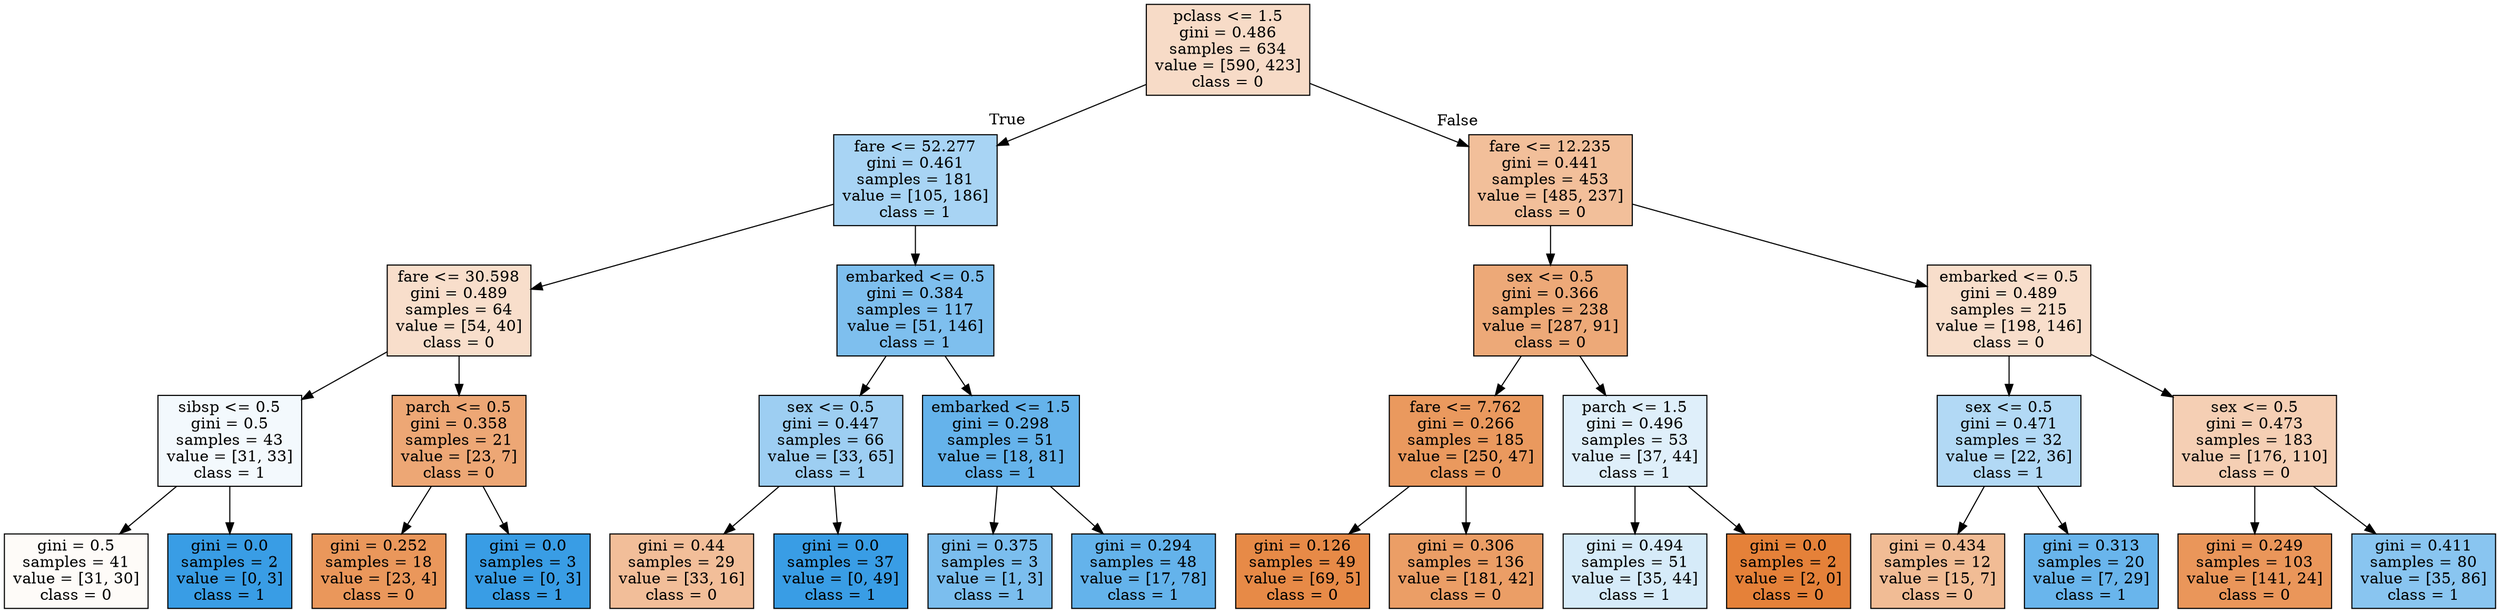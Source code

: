 digraph Tree {
node [shape=box, style="filled", color="black"] ;
graph [ranksep=equally, splines=polyline] ;
0 [label="pclass <= 1.5\ngini = 0.486\nsamples = 634\nvalue = [590, 423]\nclass = 0", fillcolor="#e5813948"] ;
1 [label="fare <= 52.277\ngini = 0.461\nsamples = 181\nvalue = [105, 186]\nclass = 1", fillcolor="#399de56f"] ;
0 -> 1 [labeldistance=2.5, labelangle=45, headlabel="True"] ;
2 [label="fare <= 30.598\ngini = 0.489\nsamples = 64\nvalue = [54, 40]\nclass = 0", fillcolor="#e5813942"] ;
1 -> 2 ;
3 [label="sibsp <= 0.5\ngini = 0.5\nsamples = 43\nvalue = [31, 33]\nclass = 1", fillcolor="#399de50f"] ;
2 -> 3 ;
4 [label="gini = 0.5\nsamples = 41\nvalue = [31, 30]\nclass = 0", fillcolor="#e5813908"] ;
3 -> 4 ;
5 [label="gini = 0.0\nsamples = 2\nvalue = [0, 3]\nclass = 1", fillcolor="#399de5ff"] ;
3 -> 5 ;
6 [label="parch <= 0.5\ngini = 0.358\nsamples = 21\nvalue = [23, 7]\nclass = 0", fillcolor="#e58139b1"] ;
2 -> 6 ;
7 [label="gini = 0.252\nsamples = 18\nvalue = [23, 4]\nclass = 0", fillcolor="#e58139d3"] ;
6 -> 7 ;
8 [label="gini = 0.0\nsamples = 3\nvalue = [0, 3]\nclass = 1", fillcolor="#399de5ff"] ;
6 -> 8 ;
9 [label="embarked <= 0.5\ngini = 0.384\nsamples = 117\nvalue = [51, 146]\nclass = 1", fillcolor="#399de5a6"] ;
1 -> 9 ;
10 [label="sex <= 0.5\ngini = 0.447\nsamples = 66\nvalue = [33, 65]\nclass = 1", fillcolor="#399de57e"] ;
9 -> 10 ;
11 [label="gini = 0.44\nsamples = 29\nvalue = [33, 16]\nclass = 0", fillcolor="#e5813983"] ;
10 -> 11 ;
12 [label="gini = 0.0\nsamples = 37\nvalue = [0, 49]\nclass = 1", fillcolor="#399de5ff"] ;
10 -> 12 ;
13 [label="embarked <= 1.5\ngini = 0.298\nsamples = 51\nvalue = [18, 81]\nclass = 1", fillcolor="#399de5c6"] ;
9 -> 13 ;
14 [label="gini = 0.375\nsamples = 3\nvalue = [1, 3]\nclass = 1", fillcolor="#399de5aa"] ;
13 -> 14 ;
15 [label="gini = 0.294\nsamples = 48\nvalue = [17, 78]\nclass = 1", fillcolor="#399de5c7"] ;
13 -> 15 ;
16 [label="fare <= 12.235\ngini = 0.441\nsamples = 453\nvalue = [485, 237]\nclass = 0", fillcolor="#e5813982"] ;
0 -> 16 [labeldistance=2.5, labelangle=-45, headlabel="False"] ;
17 [label="sex <= 0.5\ngini = 0.366\nsamples = 238\nvalue = [287, 91]\nclass = 0", fillcolor="#e58139ae"] ;
16 -> 17 ;
18 [label="fare <= 7.762\ngini = 0.266\nsamples = 185\nvalue = [250, 47]\nclass = 0", fillcolor="#e58139cf"] ;
17 -> 18 ;
19 [label="gini = 0.126\nsamples = 49\nvalue = [69, 5]\nclass = 0", fillcolor="#e58139ed"] ;
18 -> 19 ;
20 [label="gini = 0.306\nsamples = 136\nvalue = [181, 42]\nclass = 0", fillcolor="#e58139c4"] ;
18 -> 20 ;
21 [label="parch <= 1.5\ngini = 0.496\nsamples = 53\nvalue = [37, 44]\nclass = 1", fillcolor="#399de529"] ;
17 -> 21 ;
22 [label="gini = 0.494\nsamples = 51\nvalue = [35, 44]\nclass = 1", fillcolor="#399de534"] ;
21 -> 22 ;
23 [label="gini = 0.0\nsamples = 2\nvalue = [2, 0]\nclass = 0", fillcolor="#e58139ff"] ;
21 -> 23 ;
24 [label="embarked <= 0.5\ngini = 0.489\nsamples = 215\nvalue = [198, 146]\nclass = 0", fillcolor="#e5813943"] ;
16 -> 24 ;
25 [label="sex <= 0.5\ngini = 0.471\nsamples = 32\nvalue = [22, 36]\nclass = 1", fillcolor="#399de563"] ;
24 -> 25 ;
26 [label="gini = 0.434\nsamples = 12\nvalue = [15, 7]\nclass = 0", fillcolor="#e5813988"] ;
25 -> 26 ;
27 [label="gini = 0.313\nsamples = 20\nvalue = [7, 29]\nclass = 1", fillcolor="#399de5c1"] ;
25 -> 27 ;
28 [label="sex <= 0.5\ngini = 0.473\nsamples = 183\nvalue = [176, 110]\nclass = 0", fillcolor="#e5813960"] ;
24 -> 28 ;
29 [label="gini = 0.249\nsamples = 103\nvalue = [141, 24]\nclass = 0", fillcolor="#e58139d4"] ;
28 -> 29 ;
30 [label="gini = 0.411\nsamples = 80\nvalue = [35, 86]\nclass = 1", fillcolor="#399de597"] ;
28 -> 30 ;
{rank=same ; 0} ;
{rank=same ; 1; 16} ;
{rank=same ; 2; 9; 17; 24} ;
{rank=same ; 3; 6; 10; 13; 18; 21; 25; 28} ;
{rank=same ; 4; 5; 7; 8; 11; 12; 14; 15; 19; 20; 22; 23; 26; 27; 29; 30} ;
}